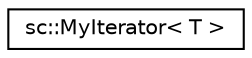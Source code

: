 digraph "Representação gráfica da hiearquia da classe"
{
  edge [fontname="Helvetica",fontsize="10",labelfontname="Helvetica",labelfontsize="10"];
  node [fontname="Helvetica",fontsize="10",shape=record];
  rankdir="LR";
  Node0 [label="sc::MyIterator\< T \>",height=0.2,width=0.4,color="black", fillcolor="white", style="filled",URL="$de/d4c/classsc_1_1MyIterator.html",tooltip="Implementa a infraestrutura para suportar um ponteiro bidirecional. "];
}
